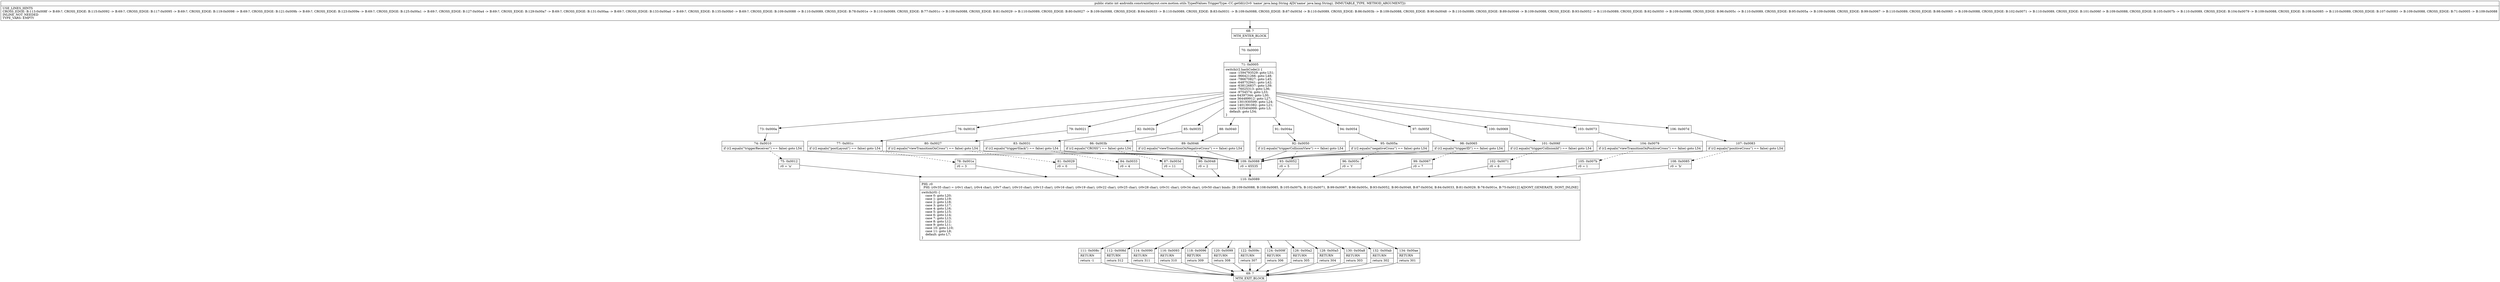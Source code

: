 digraph "CFG forandroidx.constraintlayout.core.motion.utils.TypedValues.TriggerType.\-CC.getId(Ljava\/lang\/String;)I" {
Node_68 [shape=record,label="{68\:\ ?|MTH_ENTER_BLOCK\l}"];
Node_70 [shape=record,label="{70\:\ 0x0000}"];
Node_71 [shape=record,label="{71\:\ 0x0005|switch(r2.hashCode()) \{\l    case \-1594793529: goto L51;\l    case \-966421266: goto L48;\l    case \-786670827: goto L45;\l    case \-648752941: goto L42;\l    case \-638126837: goto L39;\l    case \-76025313: goto L36;\l    case \-9754574: goto L33;\l    case 64397344: goto L30;\l    case 364489912: goto L27;\l    case 1301930599: goto L24;\l    case 1401391082: goto L21;\l    case 1535404999: goto L3;\l    default: goto L54;\l\}\l}"];
Node_73 [shape=record,label="{73\:\ 0x000a}"];
Node_74 [shape=record,label="{74\:\ 0x0010|if (r2.equals(\"triggerReceiver\") == false) goto L54\l}"];
Node_75 [shape=record,label="{75\:\ 0x0012|r0 = 'n'\l}"];
Node_110 [shape=record,label="{110\:\ 0x0089|PHI: r0 \l  PHI: (r0v35 char) = (r0v1 char), (r0v4 char), (r0v7 char), (r0v10 char), (r0v13 char), (r0v16 char), (r0v19 char), (r0v22 char), (r0v25 char), (r0v28 char), (r0v31 char), (r0v34 char), (r0v50 char) binds: [B:109:0x0088, B:108:0x0085, B:105:0x007b, B:102:0x0071, B:99:0x0067, B:96:0x005c, B:93:0x0052, B:90:0x0048, B:87:0x003d, B:84:0x0033, B:81:0x0029, B:78:0x001e, B:75:0x0012] A[DONT_GENERATE, DONT_INLINE]\l|switch(r0) \{\l    case 0: goto L20;\l    case 1: goto L19;\l    case 2: goto L18;\l    case 3: goto L17;\l    case 4: goto L16;\l    case 5: goto L15;\l    case 6: goto L14;\l    case 7: goto L13;\l    case 8: goto L12;\l    case 9: goto L11;\l    case 10: goto L10;\l    case 11: goto L9;\l    default: goto L7;\l\}\l}"];
Node_111 [shape=record,label="{111\:\ 0x008c|RETURN\l|return \-1\l}"];
Node_69 [shape=record,label="{69\:\ ?|MTH_EXIT_BLOCK\l}"];
Node_112 [shape=record,label="{112\:\ 0x008d|RETURN\l|return 312\l}"];
Node_114 [shape=record,label="{114\:\ 0x0090|RETURN\l|return 311\l}"];
Node_116 [shape=record,label="{116\:\ 0x0093|RETURN\l|return 310\l}"];
Node_118 [shape=record,label="{118\:\ 0x0096|RETURN\l|return 309\l}"];
Node_120 [shape=record,label="{120\:\ 0x0099|RETURN\l|return 308\l}"];
Node_122 [shape=record,label="{122\:\ 0x009c|RETURN\l|return 307\l}"];
Node_124 [shape=record,label="{124\:\ 0x009f|RETURN\l|return 306\l}"];
Node_126 [shape=record,label="{126\:\ 0x00a2|RETURN\l|return 305\l}"];
Node_128 [shape=record,label="{128\:\ 0x00a5|RETURN\l|return 304\l}"];
Node_130 [shape=record,label="{130\:\ 0x00a8|RETURN\l|return 303\l}"];
Node_132 [shape=record,label="{132\:\ 0x00ab|RETURN\l|return 302\l}"];
Node_134 [shape=record,label="{134\:\ 0x00ae|RETURN\l|return 301\l}"];
Node_76 [shape=record,label="{76\:\ 0x0016}"];
Node_77 [shape=record,label="{77\:\ 0x001c|if (r2.equals(\"postLayout\") == false) goto L54\l}"];
Node_78 [shape=record,label="{78\:\ 0x001e|r0 = 3\l}"];
Node_79 [shape=record,label="{79\:\ 0x0021}"];
Node_80 [shape=record,label="{80\:\ 0x0027|if (r2.equals(\"viewTransitionOnCross\") == false) goto L54\l}"];
Node_81 [shape=record,label="{81\:\ 0x0029|r0 = 0\l}"];
Node_82 [shape=record,label="{82\:\ 0x002b}"];
Node_83 [shape=record,label="{83\:\ 0x0031|if (r2.equals(\"triggerSlack\") == false) goto L54\l}"];
Node_84 [shape=record,label="{84\:\ 0x0033|r0 = 4\l}"];
Node_85 [shape=record,label="{85\:\ 0x0035}"];
Node_86 [shape=record,label="{86\:\ 0x003b|if (r2.equals(\"CROSS\") == false) goto L54\l}"];
Node_87 [shape=record,label="{87\:\ 0x003d|r0 = 11\l}"];
Node_88 [shape=record,label="{88\:\ 0x0040}"];
Node_89 [shape=record,label="{89\:\ 0x0046|if (r2.equals(\"viewTransitionOnNegativeCross\") == false) goto L54\l}"];
Node_90 [shape=record,label="{90\:\ 0x0048|r0 = 2\l}"];
Node_91 [shape=record,label="{91\:\ 0x004a}"];
Node_92 [shape=record,label="{92\:\ 0x0050|if (r2.equals(\"triggerCollisionView\") == false) goto L54\l}"];
Node_93 [shape=record,label="{93\:\ 0x0052|r0 = 5\l}"];
Node_94 [shape=record,label="{94\:\ 0x0054}"];
Node_95 [shape=record,label="{95\:\ 0x005a|if (r2.equals(\"negativeCross\") == false) goto L54\l}"];
Node_96 [shape=record,label="{96\:\ 0x005c|r0 = 't'\l}"];
Node_97 [shape=record,label="{97\:\ 0x005f}"];
Node_98 [shape=record,label="{98\:\ 0x0065|if (r2.equals(\"triggerID\") == false) goto L54\l}"];
Node_99 [shape=record,label="{99\:\ 0x0067|r0 = 7\l}"];
Node_100 [shape=record,label="{100\:\ 0x0069}"];
Node_101 [shape=record,label="{101\:\ 0x006f|if (r2.equals(\"triggerCollisionId\") == false) goto L54\l}"];
Node_102 [shape=record,label="{102\:\ 0x0071|r0 = 6\l}"];
Node_103 [shape=record,label="{103\:\ 0x0073}"];
Node_104 [shape=record,label="{104\:\ 0x0079|if (r2.equals(\"viewTransitionOnPositiveCross\") == false) goto L54\l}"];
Node_105 [shape=record,label="{105\:\ 0x007b|r0 = 1\l}"];
Node_106 [shape=record,label="{106\:\ 0x007d}"];
Node_107 [shape=record,label="{107\:\ 0x0083|if (r2.equals(\"positiveCross\") == false) goto L54\l}"];
Node_108 [shape=record,label="{108\:\ 0x0085|r0 = 'b'\l}"];
Node_109 [shape=record,label="{109\:\ 0x0088|r0 = 65535\l}"];
MethodNode[shape=record,label="{public static int androidx.constraintlayout.core.motion.utils.TypedValues.TriggerType.\-CC.getId((r2v0 'name' java.lang.String A[D('name' java.lang.String), IMMUTABLE_TYPE, METHOD_ARGUMENT]))  | USE_LINES_HINTS\lCROSS_EDGE: B:113:0x008f \-\> B:69:?, CROSS_EDGE: B:115:0x0092 \-\> B:69:?, CROSS_EDGE: B:117:0x0095 \-\> B:69:?, CROSS_EDGE: B:119:0x0098 \-\> B:69:?, CROSS_EDGE: B:121:0x009b \-\> B:69:?, CROSS_EDGE: B:123:0x009e \-\> B:69:?, CROSS_EDGE: B:125:0x00a1 \-\> B:69:?, CROSS_EDGE: B:127:0x00a4 \-\> B:69:?, CROSS_EDGE: B:129:0x00a7 \-\> B:69:?, CROSS_EDGE: B:131:0x00aa \-\> B:69:?, CROSS_EDGE: B:133:0x00ad \-\> B:69:?, CROSS_EDGE: B:135:0x00b0 \-\> B:69:?, CROSS_EDGE: B:109:0x0088 \-\> B:110:0x0089, CROSS_EDGE: B:78:0x001e \-\> B:110:0x0089, CROSS_EDGE: B:77:0x001c \-\> B:109:0x0088, CROSS_EDGE: B:81:0x0029 \-\> B:110:0x0089, CROSS_EDGE: B:80:0x0027 \-\> B:109:0x0088, CROSS_EDGE: B:84:0x0033 \-\> B:110:0x0089, CROSS_EDGE: B:83:0x0031 \-\> B:109:0x0088, CROSS_EDGE: B:87:0x003d \-\> B:110:0x0089, CROSS_EDGE: B:86:0x003b \-\> B:109:0x0088, CROSS_EDGE: B:90:0x0048 \-\> B:110:0x0089, CROSS_EDGE: B:89:0x0046 \-\> B:109:0x0088, CROSS_EDGE: B:93:0x0052 \-\> B:110:0x0089, CROSS_EDGE: B:92:0x0050 \-\> B:109:0x0088, CROSS_EDGE: B:96:0x005c \-\> B:110:0x0089, CROSS_EDGE: B:95:0x005a \-\> B:109:0x0088, CROSS_EDGE: B:99:0x0067 \-\> B:110:0x0089, CROSS_EDGE: B:98:0x0065 \-\> B:109:0x0088, CROSS_EDGE: B:102:0x0071 \-\> B:110:0x0089, CROSS_EDGE: B:101:0x006f \-\> B:109:0x0088, CROSS_EDGE: B:105:0x007b \-\> B:110:0x0089, CROSS_EDGE: B:104:0x0079 \-\> B:109:0x0088, CROSS_EDGE: B:108:0x0085 \-\> B:110:0x0089, CROSS_EDGE: B:107:0x0083 \-\> B:109:0x0088, CROSS_EDGE: B:71:0x0005 \-\> B:109:0x0088\lINLINE_NOT_NEEDED\lTYPE_VARS: EMPTY\l}"];
MethodNode -> Node_68;Node_68 -> Node_70;
Node_70 -> Node_71;
Node_71 -> Node_73;
Node_71 -> Node_76;
Node_71 -> Node_79;
Node_71 -> Node_82;
Node_71 -> Node_85;
Node_71 -> Node_88;
Node_71 -> Node_91;
Node_71 -> Node_94;
Node_71 -> Node_97;
Node_71 -> Node_100;
Node_71 -> Node_103;
Node_71 -> Node_106;
Node_71 -> Node_109;
Node_73 -> Node_74;
Node_74 -> Node_75[style=dashed];
Node_74 -> Node_109;
Node_75 -> Node_110;
Node_110 -> Node_111;
Node_110 -> Node_112;
Node_110 -> Node_114;
Node_110 -> Node_116;
Node_110 -> Node_118;
Node_110 -> Node_120;
Node_110 -> Node_122;
Node_110 -> Node_124;
Node_110 -> Node_126;
Node_110 -> Node_128;
Node_110 -> Node_130;
Node_110 -> Node_132;
Node_110 -> Node_134;
Node_111 -> Node_69;
Node_112 -> Node_69;
Node_114 -> Node_69;
Node_116 -> Node_69;
Node_118 -> Node_69;
Node_120 -> Node_69;
Node_122 -> Node_69;
Node_124 -> Node_69;
Node_126 -> Node_69;
Node_128 -> Node_69;
Node_130 -> Node_69;
Node_132 -> Node_69;
Node_134 -> Node_69;
Node_76 -> Node_77;
Node_77 -> Node_78[style=dashed];
Node_77 -> Node_109;
Node_78 -> Node_110;
Node_79 -> Node_80;
Node_80 -> Node_81[style=dashed];
Node_80 -> Node_109;
Node_81 -> Node_110;
Node_82 -> Node_83;
Node_83 -> Node_84[style=dashed];
Node_83 -> Node_109;
Node_84 -> Node_110;
Node_85 -> Node_86;
Node_86 -> Node_87[style=dashed];
Node_86 -> Node_109;
Node_87 -> Node_110;
Node_88 -> Node_89;
Node_89 -> Node_90[style=dashed];
Node_89 -> Node_109;
Node_90 -> Node_110;
Node_91 -> Node_92;
Node_92 -> Node_93[style=dashed];
Node_92 -> Node_109;
Node_93 -> Node_110;
Node_94 -> Node_95;
Node_95 -> Node_96[style=dashed];
Node_95 -> Node_109;
Node_96 -> Node_110;
Node_97 -> Node_98;
Node_98 -> Node_99[style=dashed];
Node_98 -> Node_109;
Node_99 -> Node_110;
Node_100 -> Node_101;
Node_101 -> Node_102[style=dashed];
Node_101 -> Node_109;
Node_102 -> Node_110;
Node_103 -> Node_104;
Node_104 -> Node_105[style=dashed];
Node_104 -> Node_109;
Node_105 -> Node_110;
Node_106 -> Node_107;
Node_107 -> Node_108[style=dashed];
Node_107 -> Node_109;
Node_108 -> Node_110;
Node_109 -> Node_110;
}

